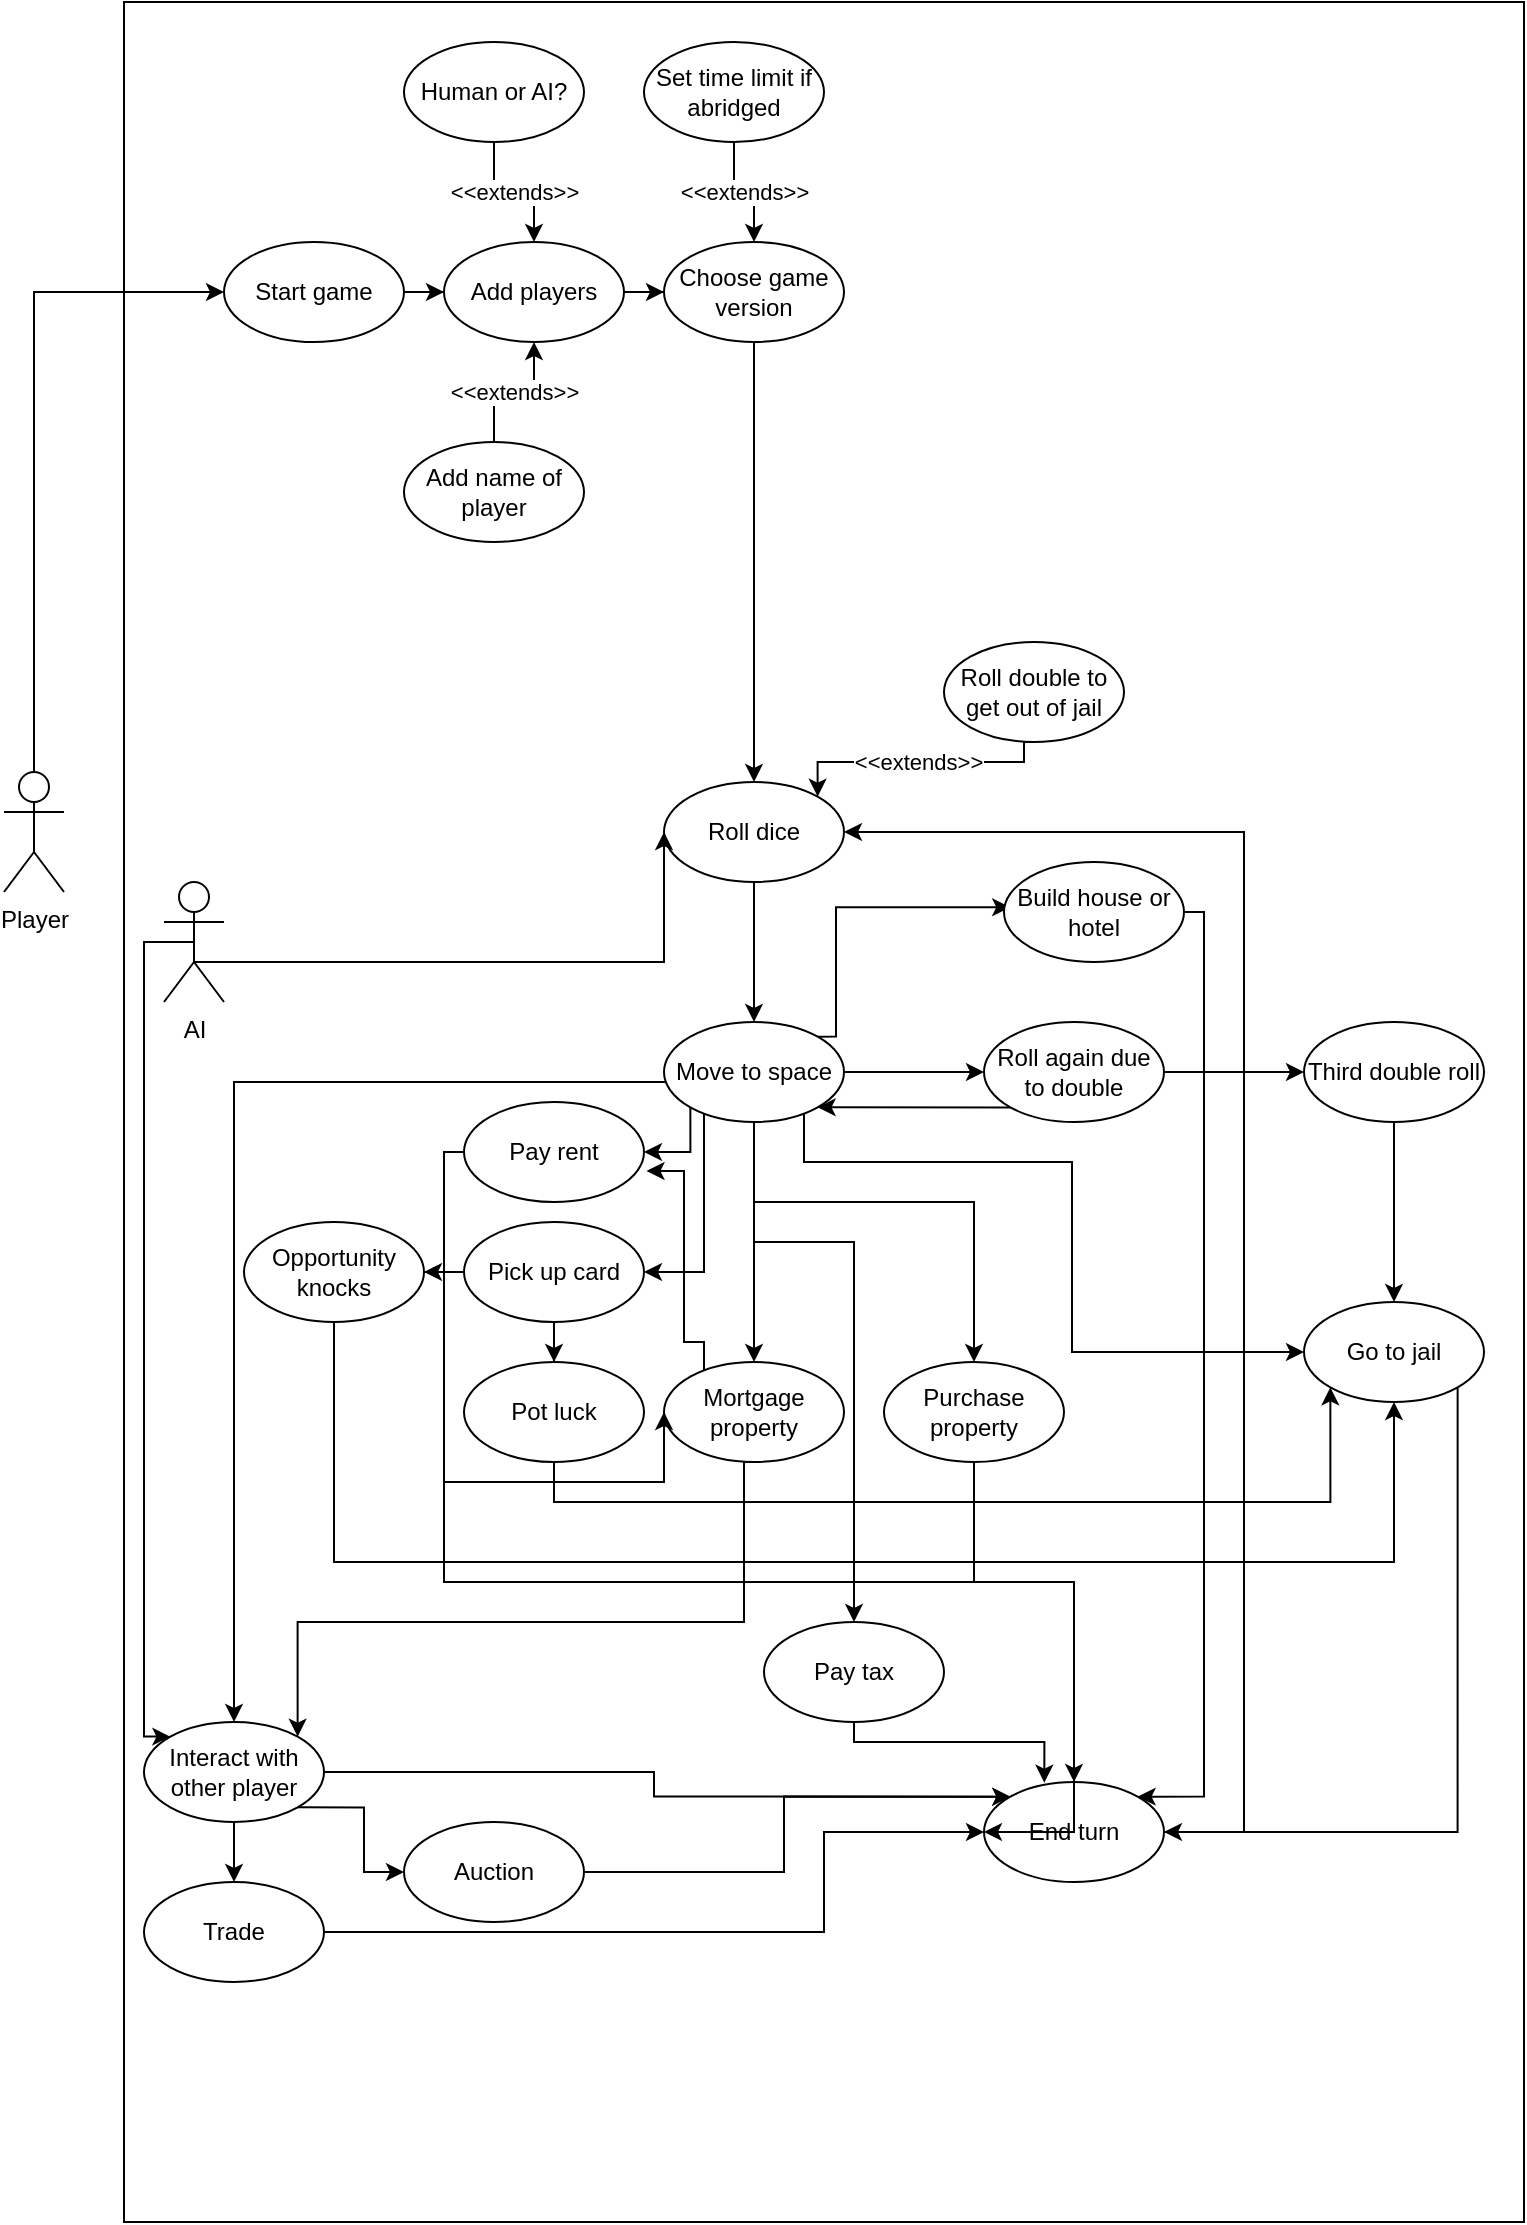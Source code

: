 <mxfile version="13.1.1" type="device"><diagram id="1HsQQBYNk3SZsJeZfux_" name="Page-1"><mxGraphModel dx="924" dy="1332" grid="1" gridSize="10" guides="1" tooltips="1" connect="1" arrows="1" fold="1" page="1" pageScale="1" pageWidth="827" pageHeight="1169" math="0" shadow="0"><root><mxCell id="0"/><mxCell id="1" parent="0"/><mxCell id="gVkoMZwhrmfL3Jyqg2YH-1" value="&lt;div&gt;Player&lt;/div&gt;" style="shape=umlActor;verticalLabelPosition=bottom;labelBackgroundColor=#ffffff;verticalAlign=top;html=1;outlineConnect=0;" vertex="1" parent="1"><mxGeometry x="30" y="405" width="30" height="60" as="geometry"/></mxCell><mxCell id="gVkoMZwhrmfL3Jyqg2YH-2" value="" style="rounded=0;whiteSpace=wrap;html=1;" vertex="1" parent="1"><mxGeometry x="90" y="20" width="700" height="1110" as="geometry"/></mxCell><mxCell id="gVkoMZwhrmfL3Jyqg2YH-17" value="" style="edgeStyle=orthogonalEdgeStyle;rounded=0;orthogonalLoop=1;jettySize=auto;html=1;" edge="1" parent="1" source="gVkoMZwhrmfL3Jyqg2YH-3" target="gVkoMZwhrmfL3Jyqg2YH-6"><mxGeometry relative="1" as="geometry"/></mxCell><mxCell id="gVkoMZwhrmfL3Jyqg2YH-3" value="&lt;div&gt;Start game&lt;/div&gt;" style="ellipse;whiteSpace=wrap;html=1;" vertex="1" parent="1"><mxGeometry x="140" y="140" width="90" height="50" as="geometry"/></mxCell><mxCell id="gVkoMZwhrmfL3Jyqg2YH-18" value="" style="edgeStyle=orthogonalEdgeStyle;rounded=0;orthogonalLoop=1;jettySize=auto;html=1;" edge="1" parent="1" source="gVkoMZwhrmfL3Jyqg2YH-6" target="gVkoMZwhrmfL3Jyqg2YH-11"><mxGeometry relative="1" as="geometry"/></mxCell><mxCell id="gVkoMZwhrmfL3Jyqg2YH-6" value="Add players" style="ellipse;whiteSpace=wrap;html=1;" vertex="1" parent="1"><mxGeometry x="250" y="140" width="90" height="50" as="geometry"/></mxCell><mxCell id="gVkoMZwhrmfL3Jyqg2YH-54" value="&amp;lt;&amp;lt;extends&amp;gt;&amp;gt;" style="edgeStyle=orthogonalEdgeStyle;rounded=0;orthogonalLoop=1;jettySize=auto;html=1;" edge="1" parent="1" source="gVkoMZwhrmfL3Jyqg2YH-9" target="gVkoMZwhrmfL3Jyqg2YH-6"><mxGeometry relative="1" as="geometry"/></mxCell><mxCell id="gVkoMZwhrmfL3Jyqg2YH-9" value="Add name of player" style="ellipse;whiteSpace=wrap;html=1;" vertex="1" parent="1"><mxGeometry x="230" y="240" width="90" height="50" as="geometry"/></mxCell><mxCell id="gVkoMZwhrmfL3Jyqg2YH-55" value="&amp;lt;&amp;lt;extends&amp;gt;&amp;gt;" style="edgeStyle=orthogonalEdgeStyle;rounded=0;orthogonalLoop=1;jettySize=auto;html=1;" edge="1" parent="1" source="gVkoMZwhrmfL3Jyqg2YH-10" target="gVkoMZwhrmfL3Jyqg2YH-6"><mxGeometry relative="1" as="geometry"/></mxCell><mxCell id="gVkoMZwhrmfL3Jyqg2YH-10" value="Human or AI?" style="ellipse;whiteSpace=wrap;html=1;" vertex="1" parent="1"><mxGeometry x="230" y="40" width="90" height="50" as="geometry"/></mxCell><mxCell id="gVkoMZwhrmfL3Jyqg2YH-11" value="Choose game version" style="ellipse;whiteSpace=wrap;html=1;" vertex="1" parent="1"><mxGeometry x="360" y="140" width="90" height="50" as="geometry"/></mxCell><mxCell id="gVkoMZwhrmfL3Jyqg2YH-20" style="edgeStyle=orthogonalEdgeStyle;rounded=0;orthogonalLoop=1;jettySize=auto;html=1;exitX=0.5;exitY=1;exitDx=0;exitDy=0;entryX=0.5;entryY=0;entryDx=0;entryDy=0;" edge="1" parent="1" source="gVkoMZwhrmfL3Jyqg2YH-11" target="gVkoMZwhrmfL3Jyqg2YH-14"><mxGeometry relative="1" as="geometry"><mxPoint x="515.0" y="190" as="sourcePoint"/><Array as="points"><mxPoint x="405" y="350"/><mxPoint x="405" y="350"/></Array></mxGeometry></mxCell><mxCell id="gVkoMZwhrmfL3Jyqg2YH-31" style="edgeStyle=orthogonalEdgeStyle;rounded=0;orthogonalLoop=1;jettySize=auto;html=1;exitX=0.5;exitY=1;exitDx=0;exitDy=0;entryX=0.5;entryY=0;entryDx=0;entryDy=0;" edge="1" parent="1" source="gVkoMZwhrmfL3Jyqg2YH-14" target="gVkoMZwhrmfL3Jyqg2YH-30"><mxGeometry relative="1" as="geometry"/></mxCell><mxCell id="gVkoMZwhrmfL3Jyqg2YH-14" value="Roll dice" style="ellipse;whiteSpace=wrap;html=1;" vertex="1" parent="1"><mxGeometry x="360" y="410" width="90" height="50" as="geometry"/></mxCell><mxCell id="gVkoMZwhrmfL3Jyqg2YH-26" style="edgeStyle=orthogonalEdgeStyle;rounded=0;orthogonalLoop=1;jettySize=auto;html=1;exitX=1;exitY=0.5;exitDx=0;exitDy=0;entryX=0;entryY=0.5;entryDx=0;entryDy=0;" edge="1" parent="1" source="gVkoMZwhrmfL3Jyqg2YH-23" target="gVkoMZwhrmfL3Jyqg2YH-24"><mxGeometry relative="1" as="geometry"/></mxCell><mxCell id="gVkoMZwhrmfL3Jyqg2YH-33" style="edgeStyle=orthogonalEdgeStyle;rounded=0;orthogonalLoop=1;jettySize=auto;html=1;exitX=0.5;exitY=1;exitDx=0;exitDy=0;entryX=1;entryY=1;entryDx=0;entryDy=0;" edge="1" parent="1" source="gVkoMZwhrmfL3Jyqg2YH-23" target="gVkoMZwhrmfL3Jyqg2YH-30"><mxGeometry relative="1" as="geometry"><Array as="points"><mxPoint x="565" y="573"/></Array></mxGeometry></mxCell><mxCell id="gVkoMZwhrmfL3Jyqg2YH-23" value="Roll again due to double" style="ellipse;whiteSpace=wrap;html=1;" vertex="1" parent="1"><mxGeometry x="520" y="530" width="90" height="50" as="geometry"/></mxCell><mxCell id="gVkoMZwhrmfL3Jyqg2YH-29" style="edgeStyle=orthogonalEdgeStyle;rounded=0;orthogonalLoop=1;jettySize=auto;html=1;exitX=0.5;exitY=1;exitDx=0;exitDy=0;entryX=0.5;entryY=0;entryDx=0;entryDy=0;" edge="1" parent="1" source="gVkoMZwhrmfL3Jyqg2YH-24" target="gVkoMZwhrmfL3Jyqg2YH-28"><mxGeometry relative="1" as="geometry"/></mxCell><mxCell id="gVkoMZwhrmfL3Jyqg2YH-24" value="Third double roll" style="ellipse;whiteSpace=wrap;html=1;" vertex="1" parent="1"><mxGeometry x="680" y="530" width="90" height="50" as="geometry"/></mxCell><mxCell id="gVkoMZwhrmfL3Jyqg2YH-99" style="edgeStyle=orthogonalEdgeStyle;rounded=0;orthogonalLoop=1;jettySize=auto;html=1;exitX=1;exitY=1;exitDx=0;exitDy=0;entryX=1;entryY=0.5;entryDx=0;entryDy=0;" edge="1" parent="1" source="gVkoMZwhrmfL3Jyqg2YH-28" target="gVkoMZwhrmfL3Jyqg2YH-85"><mxGeometry relative="1" as="geometry"><Array as="points"><mxPoint x="757" y="935"/></Array></mxGeometry></mxCell><mxCell id="gVkoMZwhrmfL3Jyqg2YH-28" value="Go to jail" style="ellipse;whiteSpace=wrap;html=1;" vertex="1" parent="1"><mxGeometry x="680" y="670" width="90" height="50" as="geometry"/></mxCell><mxCell id="gVkoMZwhrmfL3Jyqg2YH-32" value="" style="edgeStyle=orthogonalEdgeStyle;rounded=0;orthogonalLoop=1;jettySize=auto;html=1;" edge="1" parent="1" source="gVkoMZwhrmfL3Jyqg2YH-30" target="gVkoMZwhrmfL3Jyqg2YH-23"><mxGeometry relative="1" as="geometry"/></mxCell><mxCell id="gVkoMZwhrmfL3Jyqg2YH-37" value="" style="edgeStyle=orthogonalEdgeStyle;rounded=0;orthogonalLoop=1;jettySize=auto;html=1;entryX=0.5;entryY=0;entryDx=0;entryDy=0;" edge="1" parent="1" source="gVkoMZwhrmfL3Jyqg2YH-30" target="gVkoMZwhrmfL3Jyqg2YH-38"><mxGeometry relative="1" as="geometry"><mxPoint x="414" y="720" as="targetPoint"/><Array as="points"><mxPoint x="405" y="620"/><mxPoint x="515" y="620"/></Array></mxGeometry></mxCell><mxCell id="gVkoMZwhrmfL3Jyqg2YH-40" value="" style="edgeStyle=orthogonalEdgeStyle;rounded=0;orthogonalLoop=1;jettySize=auto;html=1;entryX=0.5;entryY=0;entryDx=0;entryDy=0;" edge="1" parent="1" source="gVkoMZwhrmfL3Jyqg2YH-30" target="gVkoMZwhrmfL3Jyqg2YH-70"><mxGeometry relative="1" as="geometry"><mxPoint x="320.0" y="555.059" as="targetPoint"/><Array as="points"><mxPoint x="145" y="560"/></Array></mxGeometry></mxCell><mxCell id="gVkoMZwhrmfL3Jyqg2YH-42" style="edgeStyle=orthogonalEdgeStyle;rounded=0;orthogonalLoop=1;jettySize=auto;html=1;exitX=0;exitY=1;exitDx=0;exitDy=0;entryX=1;entryY=0.5;entryDx=0;entryDy=0;" edge="1" parent="1" source="gVkoMZwhrmfL3Jyqg2YH-30" target="gVkoMZwhrmfL3Jyqg2YH-41"><mxGeometry relative="1" as="geometry"><Array as="points"><mxPoint x="380" y="573"/><mxPoint x="380" y="655"/></Array></mxGeometry></mxCell><mxCell id="gVkoMZwhrmfL3Jyqg2YH-48" style="edgeStyle=orthogonalEdgeStyle;rounded=0;orthogonalLoop=1;jettySize=auto;html=1;exitX=1;exitY=0;exitDx=0;exitDy=0;entryX=0;entryY=1;entryDx=0;entryDy=0;" edge="1" parent="1" source="gVkoMZwhrmfL3Jyqg2YH-30"><mxGeometry relative="1" as="geometry"><mxPoint x="533.096" y="472.631" as="targetPoint"/><Array as="points"><mxPoint x="446" y="473"/></Array></mxGeometry></mxCell><mxCell id="gVkoMZwhrmfL3Jyqg2YH-50" style="edgeStyle=orthogonalEdgeStyle;rounded=0;orthogonalLoop=1;jettySize=auto;html=1;exitX=1;exitY=1;exitDx=0;exitDy=0;entryX=0;entryY=0.5;entryDx=0;entryDy=0;" edge="1" parent="1" source="gVkoMZwhrmfL3Jyqg2YH-30" target="gVkoMZwhrmfL3Jyqg2YH-28"><mxGeometry relative="1" as="geometry"><Array as="points"><mxPoint x="430" y="573"/><mxPoint x="430" y="600"/><mxPoint x="564" y="600"/><mxPoint x="564" y="695"/></Array></mxGeometry></mxCell><mxCell id="gVkoMZwhrmfL3Jyqg2YH-84" style="edgeStyle=orthogonalEdgeStyle;rounded=0;orthogonalLoop=1;jettySize=auto;html=1;exitX=0.5;exitY=1;exitDx=0;exitDy=0;entryX=0.5;entryY=0;entryDx=0;entryDy=0;" edge="1" parent="1" source="gVkoMZwhrmfL3Jyqg2YH-30" target="gVkoMZwhrmfL3Jyqg2YH-83"><mxGeometry relative="1" as="geometry"/></mxCell><mxCell id="gVkoMZwhrmfL3Jyqg2YH-92" style="edgeStyle=orthogonalEdgeStyle;rounded=0;orthogonalLoop=1;jettySize=auto;html=1;exitX=0;exitY=1;exitDx=0;exitDy=0;entryX=1;entryY=0.5;entryDx=0;entryDy=0;" edge="1" parent="1" source="gVkoMZwhrmfL3Jyqg2YH-30" target="gVkoMZwhrmfL3Jyqg2YH-91"><mxGeometry relative="1" as="geometry"><Array as="points"><mxPoint x="373" y="595"/></Array></mxGeometry></mxCell><mxCell id="gVkoMZwhrmfL3Jyqg2YH-106" style="edgeStyle=orthogonalEdgeStyle;rounded=0;orthogonalLoop=1;jettySize=auto;html=1;exitX=0.5;exitY=1;exitDx=0;exitDy=0;entryX=0.5;entryY=0;entryDx=0;entryDy=0;" edge="1" parent="1" source="gVkoMZwhrmfL3Jyqg2YH-30" target="gVkoMZwhrmfL3Jyqg2YH-105"><mxGeometry relative="1" as="geometry"><Array as="points"><mxPoint x="405" y="640"/><mxPoint x="455" y="640"/></Array></mxGeometry></mxCell><mxCell id="gVkoMZwhrmfL3Jyqg2YH-30" value="Move to space" style="ellipse;whiteSpace=wrap;html=1;" vertex="1" parent="1"><mxGeometry x="360" y="530" width="90" height="50" as="geometry"/></mxCell><mxCell id="gVkoMZwhrmfL3Jyqg2YH-98" style="edgeStyle=orthogonalEdgeStyle;rounded=0;orthogonalLoop=1;jettySize=auto;html=1;exitX=0.5;exitY=1;exitDx=0;exitDy=0;entryX=0.5;entryY=0;entryDx=0;entryDy=0;" edge="1" parent="1" source="gVkoMZwhrmfL3Jyqg2YH-38" target="gVkoMZwhrmfL3Jyqg2YH-85"><mxGeometry relative="1" as="geometry"><Array as="points"><mxPoint x="515" y="810"/><mxPoint x="565" y="810"/></Array></mxGeometry></mxCell><mxCell id="gVkoMZwhrmfL3Jyqg2YH-38" value="Purchase property" style="ellipse;whiteSpace=wrap;html=1;" vertex="1" parent="1"><mxGeometry x="470" y="700" width="90" height="50" as="geometry"/></mxCell><mxCell id="gVkoMZwhrmfL3Jyqg2YH-45" value="" style="edgeStyle=orthogonalEdgeStyle;rounded=0;orthogonalLoop=1;jettySize=auto;html=1;" edge="1" parent="1" source="gVkoMZwhrmfL3Jyqg2YH-41" target="gVkoMZwhrmfL3Jyqg2YH-43"><mxGeometry relative="1" as="geometry"/></mxCell><mxCell id="gVkoMZwhrmfL3Jyqg2YH-46" value="" style="edgeStyle=orthogonalEdgeStyle;rounded=0;orthogonalLoop=1;jettySize=auto;html=1;" edge="1" parent="1" source="gVkoMZwhrmfL3Jyqg2YH-41" target="gVkoMZwhrmfL3Jyqg2YH-44"><mxGeometry relative="1" as="geometry"/></mxCell><mxCell id="gVkoMZwhrmfL3Jyqg2YH-41" value="Pick up card" style="ellipse;whiteSpace=wrap;html=1;" vertex="1" parent="1"><mxGeometry x="260" y="630" width="90" height="50" as="geometry"/></mxCell><mxCell id="gVkoMZwhrmfL3Jyqg2YH-58" style="edgeStyle=orthogonalEdgeStyle;rounded=0;orthogonalLoop=1;jettySize=auto;html=1;exitX=0.5;exitY=1;exitDx=0;exitDy=0;entryX=0;entryY=1;entryDx=0;entryDy=0;" edge="1" parent="1" source="gVkoMZwhrmfL3Jyqg2YH-43" target="gVkoMZwhrmfL3Jyqg2YH-28"><mxGeometry relative="1" as="geometry"><Array as="points"><mxPoint x="305" y="770"/><mxPoint x="693" y="770"/></Array></mxGeometry></mxCell><mxCell id="gVkoMZwhrmfL3Jyqg2YH-43" value="Pot luck" style="ellipse;whiteSpace=wrap;html=1;" vertex="1" parent="1"><mxGeometry x="260" y="700" width="90" height="50" as="geometry"/></mxCell><mxCell id="gVkoMZwhrmfL3Jyqg2YH-59" style="edgeStyle=orthogonalEdgeStyle;rounded=0;orthogonalLoop=1;jettySize=auto;html=1;exitX=0.5;exitY=1;exitDx=0;exitDy=0;entryX=0.5;entryY=1;entryDx=0;entryDy=0;" edge="1" parent="1" source="gVkoMZwhrmfL3Jyqg2YH-44" target="gVkoMZwhrmfL3Jyqg2YH-28"><mxGeometry relative="1" as="geometry"><Array as="points"><mxPoint x="195" y="800"/><mxPoint x="725" y="800"/></Array></mxGeometry></mxCell><mxCell id="gVkoMZwhrmfL3Jyqg2YH-44" value="Opportunity knocks" style="ellipse;whiteSpace=wrap;html=1;" vertex="1" parent="1"><mxGeometry x="150" y="630" width="90" height="50" as="geometry"/></mxCell><mxCell id="gVkoMZwhrmfL3Jyqg2YH-57" value="&amp;lt;&amp;lt;extends&amp;gt;&amp;gt;" style="edgeStyle=orthogonalEdgeStyle;rounded=0;orthogonalLoop=1;jettySize=auto;html=1;" edge="1" parent="1" source="gVkoMZwhrmfL3Jyqg2YH-56" target="gVkoMZwhrmfL3Jyqg2YH-11"><mxGeometry relative="1" as="geometry"/></mxCell><mxCell id="gVkoMZwhrmfL3Jyqg2YH-56" value="Set time limit if abridged" style="ellipse;whiteSpace=wrap;html=1;" vertex="1" parent="1"><mxGeometry x="350" y="40" width="90" height="50" as="geometry"/></mxCell><mxCell id="gVkoMZwhrmfL3Jyqg2YH-61" style="edgeStyle=orthogonalEdgeStyle;rounded=0;orthogonalLoop=1;jettySize=auto;html=1;exitX=0.5;exitY=0.5;exitDx=0;exitDy=0;exitPerimeter=0;entryX=0;entryY=0.5;entryDx=0;entryDy=0;" edge="1" parent="1" source="gVkoMZwhrmfL3Jyqg2YH-60" target="gVkoMZwhrmfL3Jyqg2YH-14"><mxGeometry relative="1" as="geometry"><Array as="points"><mxPoint x="360" y="500"/></Array></mxGeometry></mxCell><mxCell id="gVkoMZwhrmfL3Jyqg2YH-76" style="edgeStyle=orthogonalEdgeStyle;rounded=0;orthogonalLoop=1;jettySize=auto;html=1;exitX=0.5;exitY=0.5;exitDx=0;exitDy=0;exitPerimeter=0;entryX=0;entryY=0;entryDx=0;entryDy=0;" edge="1" parent="1" source="gVkoMZwhrmfL3Jyqg2YH-60" target="gVkoMZwhrmfL3Jyqg2YH-70"><mxGeometry relative="1" as="geometry"><Array as="points"><mxPoint x="100" y="490"/><mxPoint x="100" y="887"/></Array></mxGeometry></mxCell><mxCell id="gVkoMZwhrmfL3Jyqg2YH-60" value="AI" style="shape=umlActor;verticalLabelPosition=bottom;labelBackgroundColor=#ffffff;verticalAlign=top;html=1;outlineConnect=0;" vertex="1" parent="1"><mxGeometry x="110" y="460" width="30" height="60" as="geometry"/></mxCell><mxCell id="gVkoMZwhrmfL3Jyqg2YH-16" style="edgeStyle=orthogonalEdgeStyle;rounded=0;orthogonalLoop=1;jettySize=auto;html=1;entryX=0;entryY=0.5;entryDx=0;entryDy=0;exitX=0.5;exitY=0;exitDx=0;exitDy=0;exitPerimeter=0;" edge="1" parent="1" source="gVkoMZwhrmfL3Jyqg2YH-1" target="gVkoMZwhrmfL3Jyqg2YH-3"><mxGeometry relative="1" as="geometry"><mxPoint x="70" y="440" as="sourcePoint"/><Array as="points"><mxPoint x="45" y="165"/></Array></mxGeometry></mxCell><mxCell id="gVkoMZwhrmfL3Jyqg2YH-111" style="edgeStyle=orthogonalEdgeStyle;rounded=0;orthogonalLoop=1;jettySize=auto;html=1;exitX=1;exitY=0.5;exitDx=0;exitDy=0;entryX=1;entryY=0;entryDx=0;entryDy=0;" edge="1" parent="1" source="gVkoMZwhrmfL3Jyqg2YH-69" target="gVkoMZwhrmfL3Jyqg2YH-85"><mxGeometry relative="1" as="geometry"><Array as="points"><mxPoint x="630" y="475"/><mxPoint x="630" y="917"/></Array></mxGeometry></mxCell><mxCell id="gVkoMZwhrmfL3Jyqg2YH-69" value="Build house or hotel" style="ellipse;whiteSpace=wrap;html=1;" vertex="1" parent="1"><mxGeometry x="530" y="450" width="90" height="50" as="geometry"/></mxCell><mxCell id="gVkoMZwhrmfL3Jyqg2YH-81" style="edgeStyle=orthogonalEdgeStyle;rounded=0;orthogonalLoop=1;jettySize=auto;html=1;exitX=1;exitY=1;exitDx=0;exitDy=0;entryX=0;entryY=0.5;entryDx=0;entryDy=0;" edge="1" parent="1" source="gVkoMZwhrmfL3Jyqg2YH-70" target="gVkoMZwhrmfL3Jyqg2YH-78"><mxGeometry relative="1" as="geometry"/></mxCell><mxCell id="gVkoMZwhrmfL3Jyqg2YH-82" value="" style="edgeStyle=orthogonalEdgeStyle;rounded=0;orthogonalLoop=1;jettySize=auto;html=1;" edge="1" parent="1" source="gVkoMZwhrmfL3Jyqg2YH-70" target="gVkoMZwhrmfL3Jyqg2YH-79"><mxGeometry relative="1" as="geometry"/></mxCell><mxCell id="gVkoMZwhrmfL3Jyqg2YH-95" style="edgeStyle=orthogonalEdgeStyle;rounded=0;orthogonalLoop=1;jettySize=auto;html=1;exitX=1;exitY=0.5;exitDx=0;exitDy=0;entryX=0;entryY=0;entryDx=0;entryDy=0;" edge="1" parent="1" source="gVkoMZwhrmfL3Jyqg2YH-70" target="gVkoMZwhrmfL3Jyqg2YH-85"><mxGeometry relative="1" as="geometry"/></mxCell><mxCell id="gVkoMZwhrmfL3Jyqg2YH-70" value="Interact with other player" style="ellipse;whiteSpace=wrap;html=1;" vertex="1" parent="1"><mxGeometry x="100" y="880" width="90" height="50" as="geometry"/></mxCell><mxCell id="gVkoMZwhrmfL3Jyqg2YH-71" style="edgeStyle=orthogonalEdgeStyle;rounded=0;orthogonalLoop=1;jettySize=auto;html=1;exitX=0.5;exitY=1;exitDx=0;exitDy=0;" edge="1" parent="1" source="gVkoMZwhrmfL3Jyqg2YH-70" target="gVkoMZwhrmfL3Jyqg2YH-70"><mxGeometry relative="1" as="geometry"/></mxCell><mxCell id="gVkoMZwhrmfL3Jyqg2YH-89" value="" style="edgeStyle=orthogonalEdgeStyle;rounded=0;orthogonalLoop=1;jettySize=auto;html=1;entryX=0;entryY=0;entryDx=0;entryDy=0;" edge="1" parent="1" source="gVkoMZwhrmfL3Jyqg2YH-78" target="gVkoMZwhrmfL3Jyqg2YH-85"><mxGeometry relative="1" as="geometry"><mxPoint x="400.0" y="985" as="targetPoint"/></mxGeometry></mxCell><mxCell id="gVkoMZwhrmfL3Jyqg2YH-78" value="Auction" style="ellipse;whiteSpace=wrap;html=1;" vertex="1" parent="1"><mxGeometry x="230" y="930" width="90" height="50" as="geometry"/></mxCell><mxCell id="gVkoMZwhrmfL3Jyqg2YH-90" style="edgeStyle=orthogonalEdgeStyle;rounded=0;orthogonalLoop=1;jettySize=auto;html=1;exitX=1;exitY=0.5;exitDx=0;exitDy=0;entryX=0;entryY=0.5;entryDx=0;entryDy=0;" edge="1" parent="1" source="gVkoMZwhrmfL3Jyqg2YH-79" target="gVkoMZwhrmfL3Jyqg2YH-85"><mxGeometry relative="1" as="geometry"><Array as="points"><mxPoint x="440" y="985"/><mxPoint x="440" y="935"/></Array></mxGeometry></mxCell><mxCell id="gVkoMZwhrmfL3Jyqg2YH-79" value="Trade" style="ellipse;whiteSpace=wrap;html=1;" vertex="1" parent="1"><mxGeometry x="100" y="960" width="90" height="50" as="geometry"/></mxCell><mxCell id="gVkoMZwhrmfL3Jyqg2YH-96" style="edgeStyle=orthogonalEdgeStyle;rounded=0;orthogonalLoop=1;jettySize=auto;html=1;entryX=1.014;entryY=0.689;entryDx=0;entryDy=0;entryPerimeter=0;exitX=0;exitY=0;exitDx=0;exitDy=0;" edge="1" parent="1" source="gVkoMZwhrmfL3Jyqg2YH-83" target="gVkoMZwhrmfL3Jyqg2YH-91"><mxGeometry relative="1" as="geometry"><Array as="points"><mxPoint x="380" y="707"/><mxPoint x="380" y="690"/><mxPoint x="370" y="690"/><mxPoint x="370" y="604"/></Array></mxGeometry></mxCell><mxCell id="gVkoMZwhrmfL3Jyqg2YH-97" style="edgeStyle=orthogonalEdgeStyle;rounded=0;orthogonalLoop=1;jettySize=auto;html=1;exitX=0.5;exitY=1;exitDx=0;exitDy=0;entryX=1;entryY=0;entryDx=0;entryDy=0;" edge="1" parent="1" source="gVkoMZwhrmfL3Jyqg2YH-83" target="gVkoMZwhrmfL3Jyqg2YH-70"><mxGeometry relative="1" as="geometry"><Array as="points"><mxPoint x="400" y="750"/><mxPoint x="400" y="830"/><mxPoint x="177" y="830"/></Array></mxGeometry></mxCell><mxCell id="gVkoMZwhrmfL3Jyqg2YH-83" value="Mortgage property" style="ellipse;whiteSpace=wrap;html=1;" vertex="1" parent="1"><mxGeometry x="360" y="700" width="90" height="50" as="geometry"/></mxCell><mxCell id="gVkoMZwhrmfL3Jyqg2YH-86" style="edgeStyle=orthogonalEdgeStyle;rounded=0;orthogonalLoop=1;jettySize=auto;html=1;exitX=1;exitY=0.5;exitDx=0;exitDy=0;entryX=1;entryY=0.5;entryDx=0;entryDy=0;" edge="1" parent="1" source="gVkoMZwhrmfL3Jyqg2YH-85" target="gVkoMZwhrmfL3Jyqg2YH-14"><mxGeometry relative="1" as="geometry"><Array as="points"><mxPoint x="650" y="935"/><mxPoint x="650" y="435"/></Array></mxGeometry></mxCell><mxCell id="gVkoMZwhrmfL3Jyqg2YH-85" value="End turn" style="ellipse;whiteSpace=wrap;html=1;" vertex="1" parent="1"><mxGeometry x="520" y="910" width="90" height="50" as="geometry"/></mxCell><mxCell id="gVkoMZwhrmfL3Jyqg2YH-108" style="edgeStyle=orthogonalEdgeStyle;rounded=0;orthogonalLoop=1;jettySize=auto;html=1;exitX=0;exitY=0.5;exitDx=0;exitDy=0;entryX=0;entryY=0.5;entryDx=0;entryDy=0;" edge="1" parent="1" source="gVkoMZwhrmfL3Jyqg2YH-91" target="gVkoMZwhrmfL3Jyqg2YH-83"><mxGeometry relative="1" as="geometry"><Array as="points"><mxPoint x="250" y="595"/><mxPoint x="250" y="760"/><mxPoint x="360" y="760"/></Array></mxGeometry></mxCell><mxCell id="gVkoMZwhrmfL3Jyqg2YH-109" style="edgeStyle=orthogonalEdgeStyle;rounded=0;orthogonalLoop=1;jettySize=auto;html=1;exitX=0;exitY=0.5;exitDx=0;exitDy=0;entryX=0;entryY=0.5;entryDx=0;entryDy=0;" edge="1" parent="1" source="gVkoMZwhrmfL3Jyqg2YH-91" target="gVkoMZwhrmfL3Jyqg2YH-85"><mxGeometry relative="1" as="geometry"><Array as="points"><mxPoint x="250" y="595"/><mxPoint x="250" y="810"/><mxPoint x="565" y="810"/></Array></mxGeometry></mxCell><mxCell id="gVkoMZwhrmfL3Jyqg2YH-91" value="Pay rent" style="ellipse;whiteSpace=wrap;html=1;" vertex="1" parent="1"><mxGeometry x="260" y="570" width="90" height="50" as="geometry"/></mxCell><mxCell id="gVkoMZwhrmfL3Jyqg2YH-104" value="&amp;lt;&amp;lt;extends&amp;gt;&amp;gt;" style="edgeStyle=orthogonalEdgeStyle;rounded=0;orthogonalLoop=1;jettySize=auto;html=1;exitX=0.5;exitY=1;exitDx=0;exitDy=0;entryX=1;entryY=0;entryDx=0;entryDy=0;" edge="1" parent="1" source="gVkoMZwhrmfL3Jyqg2YH-100" target="gVkoMZwhrmfL3Jyqg2YH-14"><mxGeometry relative="1" as="geometry"><Array as="points"><mxPoint x="540" y="390"/><mxPoint x="540" y="400"/><mxPoint x="437" y="400"/></Array></mxGeometry></mxCell><mxCell id="gVkoMZwhrmfL3Jyqg2YH-100" value="Roll double to get out of jail" style="ellipse;whiteSpace=wrap;html=1;" vertex="1" parent="1"><mxGeometry x="500" y="340" width="90" height="50" as="geometry"/></mxCell><mxCell id="gVkoMZwhrmfL3Jyqg2YH-107" style="edgeStyle=orthogonalEdgeStyle;rounded=0;orthogonalLoop=1;jettySize=auto;html=1;exitX=0.5;exitY=1;exitDx=0;exitDy=0;entryX=0.335;entryY=0.007;entryDx=0;entryDy=0;entryPerimeter=0;" edge="1" parent="1" source="gVkoMZwhrmfL3Jyqg2YH-105" target="gVkoMZwhrmfL3Jyqg2YH-85"><mxGeometry relative="1" as="geometry"><Array as="points"><mxPoint x="455" y="890"/><mxPoint x="550" y="890"/></Array></mxGeometry></mxCell><mxCell id="gVkoMZwhrmfL3Jyqg2YH-105" value="Pay tax" style="ellipse;whiteSpace=wrap;html=1;" vertex="1" parent="1"><mxGeometry x="410" y="830" width="90" height="50" as="geometry"/></mxCell></root></mxGraphModel></diagram></mxfile>